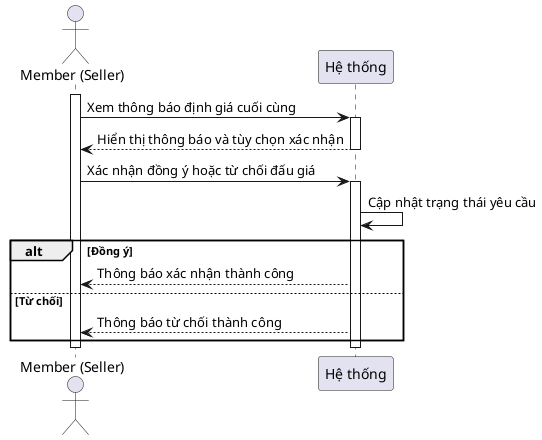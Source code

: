 @startuml   
actor "Member (Seller)" as Seller
participant "Hệ thống" as System

activate Seller
Seller -> System: Xem thông báo định giá cuối cùng
activate System
System --> Seller: Hiển thị thông báo và tùy chọn xác nhận
deactivate System
Seller -> System: Xác nhận đồng ý hoặc từ chối đấu giá
activate System
System -> System: Cập nhật trạng thái yêu cầu
alt Đồng ý
    System --> Seller: Thông báo xác nhận thành công
else Từ chối
    System --> Seller: Thông báo từ chối thành công
end
deactivate System
deactivate Seller
@enduml